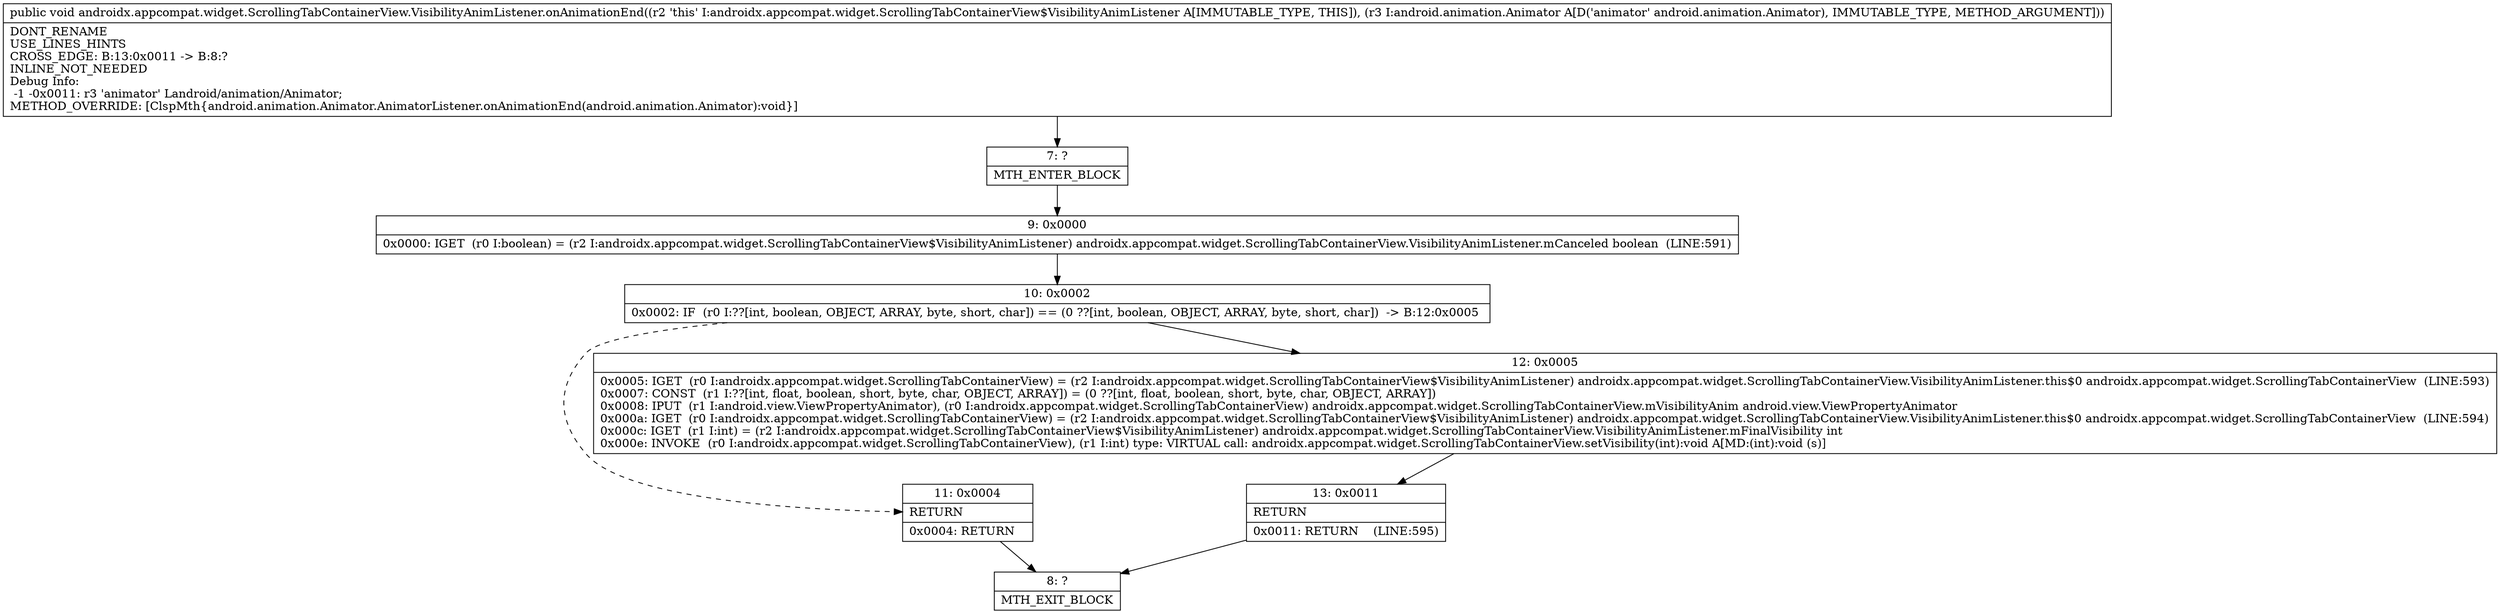 digraph "CFG forandroidx.appcompat.widget.ScrollingTabContainerView.VisibilityAnimListener.onAnimationEnd(Landroid\/animation\/Animator;)V" {
Node_7 [shape=record,label="{7\:\ ?|MTH_ENTER_BLOCK\l}"];
Node_9 [shape=record,label="{9\:\ 0x0000|0x0000: IGET  (r0 I:boolean) = (r2 I:androidx.appcompat.widget.ScrollingTabContainerView$VisibilityAnimListener) androidx.appcompat.widget.ScrollingTabContainerView.VisibilityAnimListener.mCanceled boolean  (LINE:591)\l}"];
Node_10 [shape=record,label="{10\:\ 0x0002|0x0002: IF  (r0 I:??[int, boolean, OBJECT, ARRAY, byte, short, char]) == (0 ??[int, boolean, OBJECT, ARRAY, byte, short, char])  \-\> B:12:0x0005 \l}"];
Node_11 [shape=record,label="{11\:\ 0x0004|RETURN\l|0x0004: RETURN   \l}"];
Node_8 [shape=record,label="{8\:\ ?|MTH_EXIT_BLOCK\l}"];
Node_12 [shape=record,label="{12\:\ 0x0005|0x0005: IGET  (r0 I:androidx.appcompat.widget.ScrollingTabContainerView) = (r2 I:androidx.appcompat.widget.ScrollingTabContainerView$VisibilityAnimListener) androidx.appcompat.widget.ScrollingTabContainerView.VisibilityAnimListener.this$0 androidx.appcompat.widget.ScrollingTabContainerView  (LINE:593)\l0x0007: CONST  (r1 I:??[int, float, boolean, short, byte, char, OBJECT, ARRAY]) = (0 ??[int, float, boolean, short, byte, char, OBJECT, ARRAY]) \l0x0008: IPUT  (r1 I:android.view.ViewPropertyAnimator), (r0 I:androidx.appcompat.widget.ScrollingTabContainerView) androidx.appcompat.widget.ScrollingTabContainerView.mVisibilityAnim android.view.ViewPropertyAnimator \l0x000a: IGET  (r0 I:androidx.appcompat.widget.ScrollingTabContainerView) = (r2 I:androidx.appcompat.widget.ScrollingTabContainerView$VisibilityAnimListener) androidx.appcompat.widget.ScrollingTabContainerView.VisibilityAnimListener.this$0 androidx.appcompat.widget.ScrollingTabContainerView  (LINE:594)\l0x000c: IGET  (r1 I:int) = (r2 I:androidx.appcompat.widget.ScrollingTabContainerView$VisibilityAnimListener) androidx.appcompat.widget.ScrollingTabContainerView.VisibilityAnimListener.mFinalVisibility int \l0x000e: INVOKE  (r0 I:androidx.appcompat.widget.ScrollingTabContainerView), (r1 I:int) type: VIRTUAL call: androidx.appcompat.widget.ScrollingTabContainerView.setVisibility(int):void A[MD:(int):void (s)]\l}"];
Node_13 [shape=record,label="{13\:\ 0x0011|RETURN\l|0x0011: RETURN    (LINE:595)\l}"];
MethodNode[shape=record,label="{public void androidx.appcompat.widget.ScrollingTabContainerView.VisibilityAnimListener.onAnimationEnd((r2 'this' I:androidx.appcompat.widget.ScrollingTabContainerView$VisibilityAnimListener A[IMMUTABLE_TYPE, THIS]), (r3 I:android.animation.Animator A[D('animator' android.animation.Animator), IMMUTABLE_TYPE, METHOD_ARGUMENT]))  | DONT_RENAME\lUSE_LINES_HINTS\lCROSS_EDGE: B:13:0x0011 \-\> B:8:?\lINLINE_NOT_NEEDED\lDebug Info:\l  \-1 \-0x0011: r3 'animator' Landroid\/animation\/Animator;\lMETHOD_OVERRIDE: [ClspMth\{android.animation.Animator.AnimatorListener.onAnimationEnd(android.animation.Animator):void\}]\l}"];
MethodNode -> Node_7;Node_7 -> Node_9;
Node_9 -> Node_10;
Node_10 -> Node_11[style=dashed];
Node_10 -> Node_12;
Node_11 -> Node_8;
Node_12 -> Node_13;
Node_13 -> Node_8;
}

